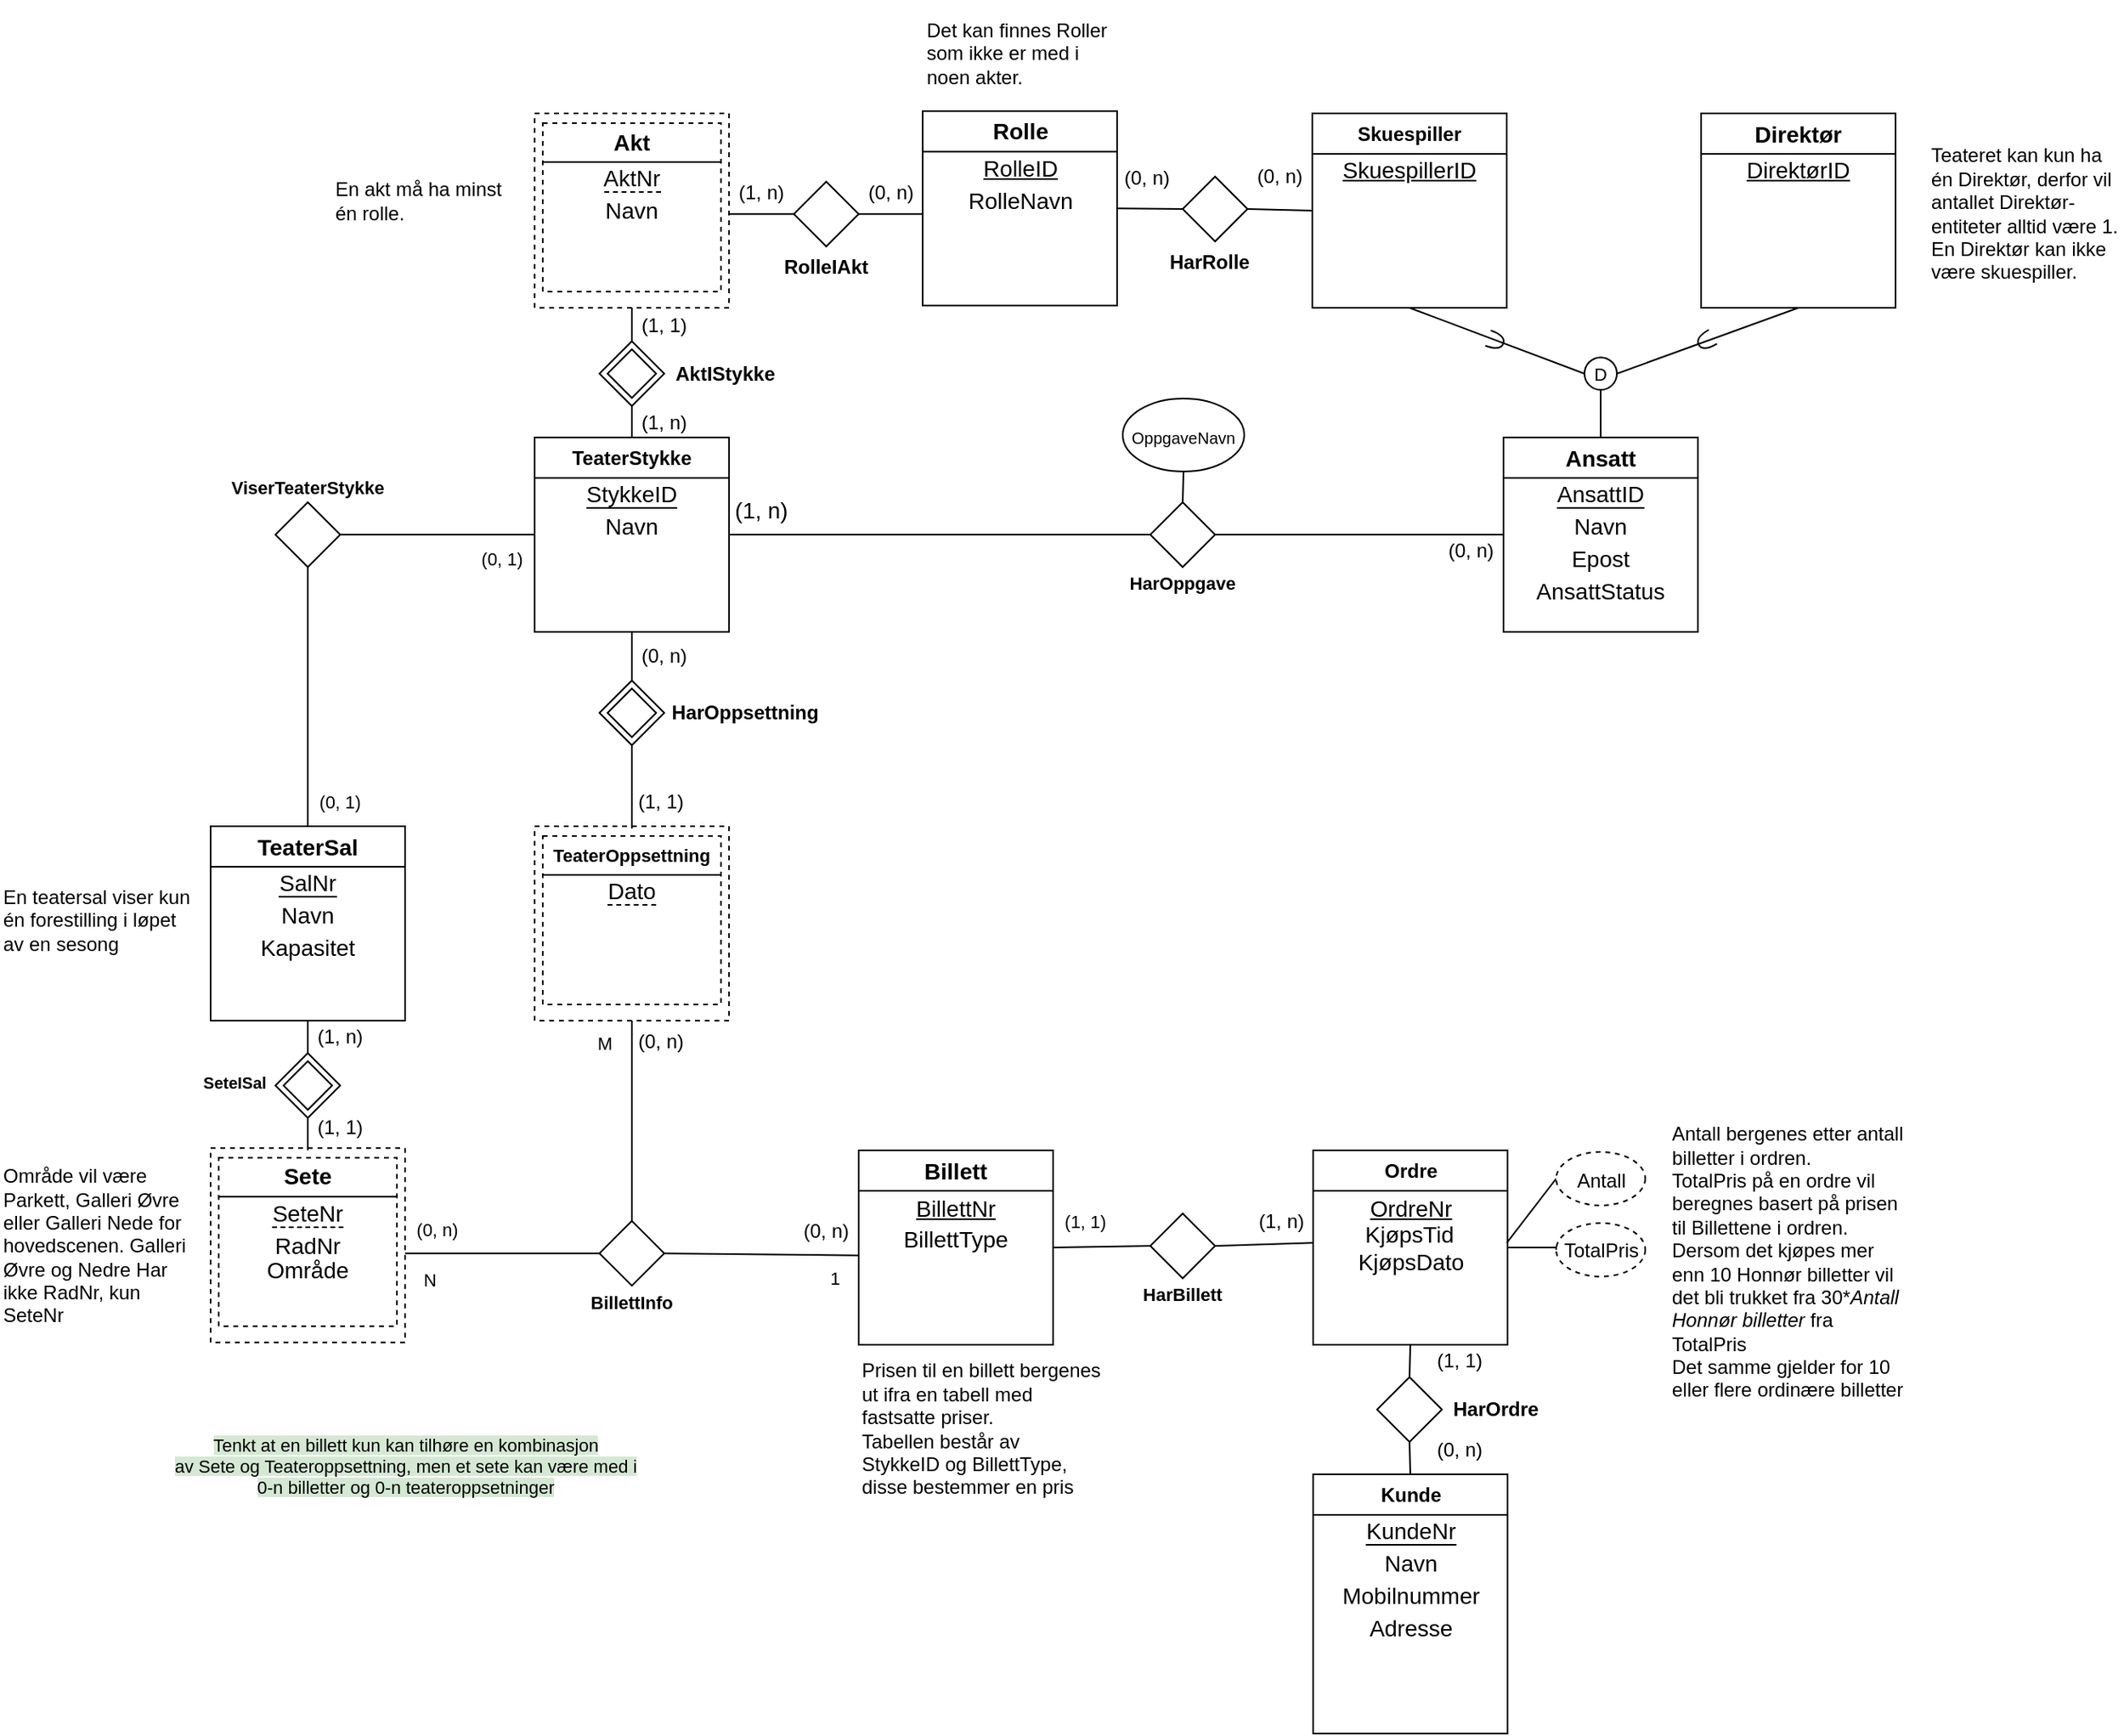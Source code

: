 <mxfile version="20.8.16" type="device"><diagram name="Page-1" id="V86Mr48ADP10sbNp-BZf"><mxGraphModel dx="855" dy="1728" grid="1" gridSize="10" guides="1" tooltips="1" connect="1" arrows="1" fold="1" page="1" pageScale="1" pageWidth="827" pageHeight="1169" math="0" shadow="0"><root><mxCell id="0"/><mxCell id="1" parent="0"/><mxCell id="g-0kv6-JJsEwYfUUyXpj-2" value="" style="rounded=0;whiteSpace=wrap;html=1;fontSize=14;strokeColor=default;strokeWidth=1;" parent="1" vertex="1"><mxGeometry x="160" y="40.0" width="120" height="120" as="geometry"/></mxCell><mxCell id="g-0kv6-JJsEwYfUUyXpj-3" value="&lt;b&gt;&lt;font style=&quot;font-size: 14px;&quot;&gt;TeaterSal&lt;/font&gt;&lt;/b&gt;" style="text;strokeColor=none;align=center;fillColor=none;html=1;verticalAlign=middle;whiteSpace=wrap;rounded=0;strokeWidth=1;" parent="1" vertex="1"><mxGeometry x="160" y="40.0" width="120" height="25" as="geometry"/></mxCell><mxCell id="g-0kv6-JJsEwYfUUyXpj-4" style="edgeStyle=none;html=1;exitX=0;exitY=0;exitDx=0;exitDy=0;entryX=1;entryY=0;entryDx=0;entryDy=0;endArrow=none;endFill=0;rounded=0;" parent="1" edge="1"><mxGeometry relative="1" as="geometry"><mxPoint x="160" y="65.0" as="sourcePoint"/><mxPoint x="280" y="65.0" as="targetPoint"/></mxGeometry></mxCell><mxCell id="g-0kv6-JJsEwYfUUyXpj-99" style="edgeStyle=segmentEdgeStyle;shape=connector;curved=0;rounded=0;orthogonalLoop=1;jettySize=auto;html=1;exitX=0.5;exitY=1;exitDx=0;exitDy=0;entryX=0.5;entryY=0;entryDx=0;entryDy=0;labelBackgroundColor=default;strokeColor=default;fontFamily=Helvetica;fontSize=10;fontColor=default;endArrow=none;endFill=0;startSize=8;endSize=8;elbow=vertical;" parent="1" source="g-0kv6-JJsEwYfUUyXpj-2" target="g-0kv6-JJsEwYfUUyXpj-88" edge="1"><mxGeometry relative="1" as="geometry"><mxPoint x="320" y="98.59" as="targetPoint"/></mxGeometry></mxCell><mxCell id="g-0kv6-JJsEwYfUUyXpj-5" value="&lt;font style=&quot;font-size: 14px;&quot;&gt;Navn&lt;/font&gt;" style="text;strokeColor=none;align=center;fillColor=none;html=1;verticalAlign=middle;whiteSpace=wrap;rounded=0;strokeWidth=1;fontStyle=0" parent="1" vertex="1"><mxGeometry x="160" y="85.0" width="120" height="20" as="geometry"/></mxCell><mxCell id="g-0kv6-JJsEwYfUUyXpj-6" value="&lt;font style=&quot;font-size: 14px;&quot;&gt;Kapasitet&lt;/font&gt;" style="text;strokeColor=none;align=center;fillColor=none;html=1;verticalAlign=middle;whiteSpace=wrap;rounded=0;strokeWidth=1;fontStyle=0" parent="1" vertex="1"><mxGeometry x="160" y="105.0" width="120" height="20" as="geometry"/></mxCell><mxCell id="g-0kv6-JJsEwYfUUyXpj-12" value="&lt;span style=&quot;border-bottom: 1px solid black&quot;&gt;&lt;font style=&quot;font-size: 14px;&quot;&gt;SalNr&lt;/font&gt;&lt;/span&gt;" style="text;strokeColor=none;align=center;fillColor=none;html=1;verticalAlign=middle;whiteSpace=wrap;rounded=0;strokeWidth=1;labelPosition=center;verticalLabelPosition=middle;" parent="1" vertex="1"><mxGeometry x="160" y="65.0" width="120" height="20" as="geometry"/></mxCell><mxCell id="g-0kv6-JJsEwYfUUyXpj-13" value="" style="rounded=0;whiteSpace=wrap;html=1;fontSize=14;strokeColor=default;strokeWidth=1;" parent="1" vertex="1"><mxGeometry x="360" y="-200" width="120" height="120" as="geometry"/></mxCell><mxCell id="g-0kv6-JJsEwYfUUyXpj-158" style="edgeStyle=segmentEdgeStyle;shape=connector;curved=0;rounded=0;orthogonalLoop=1;jettySize=auto;html=1;exitX=0.5;exitY=0;exitDx=0;exitDy=0;entryX=0.5;entryY=1;entryDx=0;entryDy=0;labelBackgroundColor=default;strokeColor=default;fontFamily=Helvetica;fontSize=12;fontColor=default;endArrow=none;endFill=0;startSize=8;endSize=8;elbow=vertical;" parent="1" source="g-0kv6-JJsEwYfUUyXpj-14" target="g-0kv6-JJsEwYfUUyXpj-155" edge="1"><mxGeometry relative="1" as="geometry"/></mxCell><mxCell id="g-0kv6-JJsEwYfUUyXpj-14" value="&lt;b style=&quot;&quot;&gt;&lt;font style=&quot;font-size: 12px;&quot;&gt;TeaterStykke&lt;/font&gt;&lt;/b&gt;" style="text;strokeColor=none;align=center;fillColor=none;html=1;verticalAlign=middle;whiteSpace=wrap;rounded=0;strokeWidth=1;" parent="1" vertex="1"><mxGeometry x="360" y="-200" width="120" height="25" as="geometry"/></mxCell><mxCell id="g-0kv6-JJsEwYfUUyXpj-15" style="edgeStyle=none;html=1;exitX=0;exitY=0;exitDx=0;exitDy=0;entryX=1;entryY=0;entryDx=0;entryDy=0;endArrow=none;endFill=0;rounded=0;" parent="1" edge="1"><mxGeometry relative="1" as="geometry"><mxPoint x="360" y="-175" as="sourcePoint"/><mxPoint x="480" y="-175" as="targetPoint"/></mxGeometry></mxCell><mxCell id="g-0kv6-JJsEwYfUUyXpj-16" value="&lt;font style=&quot;font-size: 14px;&quot;&gt;Navn&lt;/font&gt;" style="text;strokeColor=none;align=center;fillColor=none;html=1;verticalAlign=middle;whiteSpace=wrap;rounded=0;strokeWidth=1;fontStyle=0" parent="1" vertex="1"><mxGeometry x="360" y="-155" width="120" height="20" as="geometry"/></mxCell><mxCell id="g-0kv6-JJsEwYfUUyXpj-20" value="&lt;span style=&quot;border-bottom: 1px solid black&quot;&gt;&lt;font style=&quot;font-size: 14px;&quot;&gt;StykkeID&lt;/font&gt;&lt;/span&gt;" style="text;strokeColor=none;align=center;fillColor=none;html=1;verticalAlign=middle;whiteSpace=wrap;rounded=0;strokeWidth=1;labelPosition=center;verticalLabelPosition=middle;" parent="1" vertex="1"><mxGeometry x="360" y="-175" width="120" height="20" as="geometry"/></mxCell><mxCell id="g-0kv6-JJsEwYfUUyXpj-22" style="edgeStyle=orthogonalEdgeStyle;rounded=0;orthogonalLoop=1;jettySize=auto;html=1;exitX=0.5;exitY=1;exitDx=0;exitDy=0;" parent="1" edge="1"><mxGeometry relative="1" as="geometry"><mxPoint x="395" y="159.39" as="sourcePoint"/><mxPoint x="395" y="159.39" as="targetPoint"/></mxGeometry></mxCell><mxCell id="g-0kv6-JJsEwYfUUyXpj-28" style="edgeStyle=orthogonalEdgeStyle;rounded=0;orthogonalLoop=1;jettySize=auto;html=1;exitX=0.5;exitY=1;exitDx=0;exitDy=0;" parent="1" edge="1"><mxGeometry relative="1" as="geometry"><mxPoint x="420" y="159.98" as="sourcePoint"/><mxPoint x="420" y="159.98" as="targetPoint"/></mxGeometry></mxCell><mxCell id="g-0kv6-JJsEwYfUUyXpj-29" value="" style="rounded=0;whiteSpace=wrap;html=1;fontSize=14;strokeColor=default;strokeWidth=1;dashed=1;" parent="1" vertex="1"><mxGeometry x="160" y="238.59" width="120" height="120" as="geometry"/></mxCell><mxCell id="g-0kv6-JJsEwYfUUyXpj-30" value="" style="rounded=0;whiteSpace=wrap;html=1;fontSize=14;strokeColor=default;strokeWidth=1;dashed=1;" parent="1" vertex="1"><mxGeometry x="165" y="244.59" width="110" height="104" as="geometry"/></mxCell><mxCell id="g-0kv6-JJsEwYfUUyXpj-31" value="&lt;span style=&quot;font-size: 14px;&quot;&gt;&lt;b&gt;Sete&lt;/b&gt;&lt;/span&gt;" style="text;strokeColor=none;align=center;fillColor=none;html=1;verticalAlign=middle;whiteSpace=wrap;rounded=0;strokeWidth=1;" parent="1" vertex="1"><mxGeometry x="165" y="243.59" width="110" height="25" as="geometry"/></mxCell><mxCell id="g-0kv6-JJsEwYfUUyXpj-32" value="&lt;span style=&quot;font-size: 14px;&quot;&gt;RadNr&lt;/span&gt;" style="text;strokeColor=none;align=center;fillColor=none;html=1;verticalAlign=middle;whiteSpace=wrap;rounded=0;strokeWidth=1;" parent="1" vertex="1"><mxGeometry x="165" y="288.59" width="110" height="20" as="geometry"/></mxCell><mxCell id="g-0kv6-JJsEwYfUUyXpj-33" value="&lt;span style=&quot;border-color: var(--border-color); font-size: 14px;&quot;&gt;Område&lt;/span&gt;" style="text;strokeColor=none;align=center;fillColor=none;html=1;verticalAlign=middle;whiteSpace=wrap;rounded=0;strokeWidth=1;" parent="1" vertex="1"><mxGeometry x="165" y="308.59" width="110" height="10" as="geometry"/></mxCell><mxCell id="g-0kv6-JJsEwYfUUyXpj-34" style="edgeStyle=none;html=1;exitX=0;exitY=0;exitDx=0;exitDy=0;entryX=1;entryY=0;entryDx=0;entryDy=0;endArrow=none;endFill=0;rounded=0;" parent="1" edge="1"><mxGeometry relative="1" as="geometry"><mxPoint x="165" y="268.59" as="sourcePoint"/><mxPoint x="275" y="268.59" as="targetPoint"/></mxGeometry></mxCell><mxCell id="g-0kv6-JJsEwYfUUyXpj-44" value="&lt;span style=&quot;border-bottom: 1px dashed black&quot;&gt;&lt;font style=&quot;font-size: 14px;&quot;&gt;SeteNr&lt;/font&gt;&lt;/span&gt;" style="text;strokeColor=none;align=center;fillColor=none;html=1;verticalAlign=middle;whiteSpace=wrap;rounded=0;strokeWidth=1;" parent="1" vertex="1"><mxGeometry x="165" y="268.59" width="110" height="20" as="geometry"/></mxCell><mxCell id="g-0kv6-JJsEwYfUUyXpj-67" value="" style="rounded=0;whiteSpace=wrap;html=1;fontSize=14;strokeColor=default;strokeWidth=1;" parent="1" vertex="1"><mxGeometry x="840.5" y="440" width="120" height="160" as="geometry"/></mxCell><mxCell id="g-0kv6-JJsEwYfUUyXpj-68" value="&lt;b style=&quot;&quot;&gt;&lt;font style=&quot;font-size: 12px;&quot;&gt;Kunde&lt;/font&gt;&lt;/b&gt;" style="text;strokeColor=none;align=center;fillColor=none;html=1;verticalAlign=middle;whiteSpace=wrap;rounded=0;strokeWidth=1;fontSize=12;" parent="1" vertex="1"><mxGeometry x="840.5" y="440" width="120" height="25" as="geometry"/></mxCell><mxCell id="g-0kv6-JJsEwYfUUyXpj-69" style="edgeStyle=none;html=1;exitX=0;exitY=0;exitDx=0;exitDy=0;entryX=1;entryY=0;entryDx=0;entryDy=0;endArrow=none;endFill=0;rounded=0;fontSize=12;" parent="1" edge="1"><mxGeometry relative="1" as="geometry"><mxPoint x="840.5" y="465" as="sourcePoint"/><mxPoint x="960.5" y="465" as="targetPoint"/></mxGeometry></mxCell><mxCell id="g-0kv6-JJsEwYfUUyXpj-70" value="&lt;font style=&quot;font-size: 14px;&quot;&gt;Navn&lt;/font&gt;" style="text;strokeColor=none;align=center;fillColor=none;html=1;verticalAlign=middle;whiteSpace=wrap;rounded=0;strokeWidth=1;fontStyle=0;fontSize=12;" parent="1" vertex="1"><mxGeometry x="840.5" y="485" width="120" height="20" as="geometry"/></mxCell><mxCell id="g-0kv6-JJsEwYfUUyXpj-73" value="&lt;span style=&quot;border-bottom: 1px solid black&quot;&gt;&lt;font style=&quot;font-size: 14px;&quot;&gt;KundeNr&lt;/font&gt;&lt;/span&gt;" style="text;strokeColor=none;align=center;fillColor=none;html=1;verticalAlign=middle;whiteSpace=wrap;rounded=0;strokeWidth=1;labelPosition=center;verticalLabelPosition=middle;fontSize=12;" parent="1" vertex="1"><mxGeometry x="840.5" y="465" width="120" height="20" as="geometry"/></mxCell><mxCell id="g-0kv6-JJsEwYfUUyXpj-85" value="" style="edgeStyle=segmentEdgeStyle;endArrow=none;html=1;curved=0;rounded=0;endSize=8;startSize=8;endFill=0;fontSize=6;exitX=0.5;exitY=1;exitDx=0;exitDy=0;entryX=0.5;entryY=0;entryDx=0;entryDy=0;" parent="1" target="teUamB5O_WIhJhMxRTp9-140" edge="1"><mxGeometry width="50" height="50" relative="1" as="geometry"><mxPoint x="420.0" y="159.39" as="sourcePoint"/><mxPoint x="420.0" y="241.41" as="targetPoint"/><Array as="points"/></mxGeometry></mxCell><mxCell id="g-0kv6-JJsEwYfUUyXpj-86" value="&lt;font style=&quot;font-size: 12px;&quot;&gt;TotalPris&lt;/font&gt;" style="ellipse;whiteSpace=wrap;html=1;fontSize=14;fontColor=#000000;aspect=fixed;dashed=1;" parent="1" vertex="1"><mxGeometry x="990.5" y="284.91" width="55" height="33" as="geometry"/></mxCell><mxCell id="g-0kv6-JJsEwYfUUyXpj-98" style="edgeStyle=segmentEdgeStyle;shape=connector;curved=0;rounded=0;orthogonalLoop=1;jettySize=auto;html=1;entryX=0.5;entryY=0;entryDx=0;entryDy=0;labelBackgroundColor=default;strokeColor=default;fontFamily=Helvetica;fontSize=10;fontColor=default;endArrow=none;endFill=0;startSize=8;endSize=8;elbow=vertical;" parent="1" target="g-0kv6-JJsEwYfUUyXpj-29" edge="1"><mxGeometry relative="1" as="geometry"><mxPoint x="220" y="240" as="sourcePoint"/></mxGeometry></mxCell><mxCell id="g-0kv6-JJsEwYfUUyXpj-88" value="" style="rhombus;whiteSpace=wrap;html=1;fontSize=14;strokeColor=default;" parent="1" vertex="1"><mxGeometry x="200.0" y="180.0" width="40" height="40" as="geometry"/></mxCell><mxCell id="g-0kv6-JJsEwYfUUyXpj-89" value="&lt;b&gt;SeteISal&lt;/b&gt;" style="text;strokeColor=none;align=center;fillColor=none;html=1;verticalAlign=middle;whiteSpace=wrap;rounded=0;fontSize=10;" parent="1" vertex="1"><mxGeometry x="145" y="188.0" width="60" height="20" as="geometry"/></mxCell><mxCell id="teUamB5O_WIhJhMxRTp9-160" value="" style="edgeStyle=none;shape=connector;rounded=0;orthogonalLoop=1;jettySize=auto;html=1;labelBackgroundColor=default;strokeColor=#000000;fontFamily=Helvetica;fontSize=11;fontColor=#000000;endArrow=none;endFill=0;" edge="1" parent="1" target="g-0kv6-JJsEwYfUUyXpj-29"><mxGeometry relative="1" as="geometry"><mxPoint x="220" y="220" as="sourcePoint"/></mxGeometry></mxCell><mxCell id="g-0kv6-JJsEwYfUUyXpj-90" value="" style="rhombus;whiteSpace=wrap;html=1;fontSize=14;strokeColor=default;" parent="1" vertex="1"><mxGeometry x="205" y="185.0" width="30" height="30" as="geometry"/></mxCell><mxCell id="g-0kv6-JJsEwYfUUyXpj-102" value="&lt;span style=&quot;font-size: 14px;&quot;&gt;Mobilnummer&lt;/span&gt;" style="text;strokeColor=none;align=center;fillColor=none;html=1;verticalAlign=middle;whiteSpace=wrap;rounded=0;strokeWidth=1;fontStyle=0;fontSize=12;" parent="1" vertex="1"><mxGeometry x="840.5" y="505" width="120" height="20" as="geometry"/></mxCell><mxCell id="g-0kv6-JJsEwYfUUyXpj-103" value="&lt;span style=&quot;font-size: 14px;&quot;&gt;Adresse&lt;/span&gt;" style="text;strokeColor=none;align=center;fillColor=none;html=1;verticalAlign=middle;whiteSpace=wrap;rounded=0;strokeWidth=1;fontStyle=0;fontSize=12;" parent="1" vertex="1"><mxGeometry x="840.5" y="525" width="120" height="20" as="geometry"/></mxCell><mxCell id="g-0kv6-JJsEwYfUUyXpj-118" style="edgeStyle=segmentEdgeStyle;shape=connector;curved=0;rounded=0;orthogonalLoop=1;jettySize=auto;html=1;exitX=1;exitY=0.5;exitDx=0;exitDy=0;entryX=0;entryY=0.5;entryDx=0;entryDy=0;labelBackgroundColor=default;strokeColor=default;fontFamily=Helvetica;fontSize=12;fontColor=default;endArrow=none;endFill=0;startSize=8;endSize=8;elbow=vertical;" parent="1" source="g-0kv6-JJsEwYfUUyXpj-110" target="g-0kv6-JJsEwYfUUyXpj-86" edge="1"><mxGeometry relative="1" as="geometry"/></mxCell><mxCell id="g-0kv6-JJsEwYfUUyXpj-110" value="" style="rounded=0;whiteSpace=wrap;html=1;fontSize=14;strokeColor=default;strokeWidth=1;" parent="1" vertex="1"><mxGeometry x="840.5" y="240" width="120" height="120" as="geometry"/></mxCell><mxCell id="g-0kv6-JJsEwYfUUyXpj-111" value="&lt;b&gt;Ordre&lt;/b&gt;" style="text;strokeColor=none;align=center;fillColor=none;html=1;verticalAlign=middle;whiteSpace=wrap;rounded=0;strokeWidth=1;fontSize=12;" parent="1" vertex="1"><mxGeometry x="840.5" y="240" width="120" height="25" as="geometry"/></mxCell><mxCell id="g-0kv6-JJsEwYfUUyXpj-112" style="edgeStyle=none;html=1;exitX=0;exitY=0;exitDx=0;exitDy=0;entryX=1;entryY=0;entryDx=0;entryDy=0;endArrow=none;endFill=0;rounded=0;fontSize=12;" parent="1" edge="1"><mxGeometry relative="1" as="geometry"><mxPoint x="840.5" y="265" as="sourcePoint"/><mxPoint x="960.5" y="265" as="targetPoint"/></mxGeometry></mxCell><mxCell id="g-0kv6-JJsEwYfUUyXpj-119" value="&lt;span style=&quot;font-size: 14px;&quot;&gt;&lt;u&gt;OrdreNr&lt;/u&gt;&lt;/span&gt;" style="text;strokeColor=none;align=center;fillColor=none;html=1;verticalAlign=middle;whiteSpace=wrap;rounded=0;strokeWidth=1;fontStyle=0;fontSize=12;" parent="1" vertex="1"><mxGeometry x="840.5" y="266.41" width="120" height="20" as="geometry"/></mxCell><mxCell id="g-0kv6-JJsEwYfUUyXpj-205" style="shape=connector;rounded=0;orthogonalLoop=1;jettySize=auto;html=1;exitX=1;exitY=0.75;exitDx=0;exitDy=0;entryX=0;entryY=0.5;entryDx=0;entryDy=0;labelBackgroundColor=default;strokeColor=default;fontFamily=Helvetica;fontSize=12;fontColor=default;endArrow=none;endFill=0;startSize=8;endSize=8;elbow=vertical;" parent="1" source="g-0kv6-JJsEwYfUUyXpj-120" target="g-0kv6-JJsEwYfUUyXpj-204" edge="1"><mxGeometry relative="1" as="geometry"/></mxCell><mxCell id="g-0kv6-JJsEwYfUUyXpj-120" value="&lt;span style=&quot;font-size: 14px;&quot;&gt;KjøpsTid&lt;/span&gt;" style="text;strokeColor=none;align=center;fillColor=none;html=1;verticalAlign=middle;whiteSpace=wrap;rounded=0;strokeWidth=1;fontStyle=0;fontSize=12;" parent="1" vertex="1"><mxGeometry x="840" y="282.18" width="120" height="20" as="geometry"/></mxCell><mxCell id="g-0kv6-JJsEwYfUUyXpj-121" style="edgeStyle=segmentEdgeStyle;shape=connector;curved=0;rounded=0;orthogonalLoop=1;jettySize=auto;html=1;exitX=0.5;exitY=1;exitDx=0;exitDy=0;labelBackgroundColor=default;strokeColor=default;fontFamily=Helvetica;fontSize=12;fontColor=default;endArrow=none;endFill=0;startSize=8;endSize=8;elbow=vertical;" parent="1" source="g-0kv6-JJsEwYfUUyXpj-110" target="g-0kv6-JJsEwYfUUyXpj-110" edge="1"><mxGeometry relative="1" as="geometry"/></mxCell><mxCell id="g-0kv6-JJsEwYfUUyXpj-123" style="edgeStyle=segmentEdgeStyle;shape=connector;curved=0;rounded=0;orthogonalLoop=1;jettySize=auto;html=1;exitX=0.5;exitY=1;exitDx=0;exitDy=0;labelBackgroundColor=default;strokeColor=default;fontFamily=Helvetica;fontSize=12;fontColor=default;endArrow=none;endFill=0;startSize=8;endSize=8;elbow=vertical;" parent="1" source="g-0kv6-JJsEwYfUUyXpj-110" target="g-0kv6-JJsEwYfUUyXpj-110" edge="1"><mxGeometry relative="1" as="geometry"/></mxCell><mxCell id="g-0kv6-JJsEwYfUUyXpj-124" value="" style="rounded=0;whiteSpace=wrap;html=1;fontSize=14;strokeColor=default;strokeWidth=1;" parent="1" vertex="1"><mxGeometry x="840" y="-400" width="120" height="120" as="geometry"/></mxCell><mxCell id="g-0kv6-JJsEwYfUUyXpj-125" value="&lt;b&gt;Skuespiller&lt;/b&gt;" style="text;strokeColor=none;align=center;fillColor=none;html=1;verticalAlign=middle;whiteSpace=wrap;rounded=0;strokeWidth=1;" parent="1" vertex="1"><mxGeometry x="840" y="-400" width="120" height="25" as="geometry"/></mxCell><mxCell id="g-0kv6-JJsEwYfUUyXpj-126" style="edgeStyle=none;html=1;exitX=0;exitY=0;exitDx=0;exitDy=0;entryX=1;entryY=0;entryDx=0;entryDy=0;endArrow=none;endFill=0;rounded=0;" parent="1" edge="1"><mxGeometry relative="1" as="geometry"><mxPoint x="840.0" y="-375" as="sourcePoint"/><mxPoint x="960" y="-375" as="targetPoint"/></mxGeometry></mxCell><mxCell id="g-0kv6-JJsEwYfUUyXpj-129" value="" style="rounded=0;whiteSpace=wrap;html=1;fontSize=14;strokeColor=default;strokeWidth=1;fontFamily=Helvetica;fontColor=default;" parent="1" vertex="1"><mxGeometry x="599.5" y="-401.39" width="120" height="120" as="geometry"/></mxCell><mxCell id="g-0kv6-JJsEwYfUUyXpj-130" value="&lt;b&gt;&lt;font style=&quot;font-size: 14px;&quot;&gt;Rolle&lt;/font&gt;&lt;/b&gt;" style="text;strokeColor=none;align=center;fillColor=none;html=1;verticalAlign=middle;whiteSpace=wrap;rounded=0;strokeWidth=1;fontSize=12;fontFamily=Helvetica;fontColor=default;" parent="1" vertex="1"><mxGeometry x="599.5" y="-401.39" width="120" height="25" as="geometry"/></mxCell><mxCell id="g-0kv6-JJsEwYfUUyXpj-131" style="edgeStyle=none;html=1;exitX=0;exitY=0;exitDx=0;exitDy=0;entryX=1;entryY=0;entryDx=0;entryDy=0;endArrow=none;endFill=0;rounded=0;labelBackgroundColor=default;strokeColor=default;fontFamily=Helvetica;fontSize=12;fontColor=default;startSize=8;endSize=8;shape=connector;curved=0;elbow=vertical;" parent="1" edge="1"><mxGeometry relative="1" as="geometry"><mxPoint x="599.5" y="-376.39" as="sourcePoint"/><mxPoint x="719.5" y="-376.39" as="targetPoint"/></mxGeometry></mxCell><mxCell id="g-0kv6-JJsEwYfUUyXpj-132" value="&lt;span style=&quot;font-size: 14px;&quot;&gt;RolleNavn&lt;/span&gt;" style="text;strokeColor=none;align=center;fillColor=none;html=1;verticalAlign=middle;whiteSpace=wrap;rounded=0;strokeWidth=1;fontStyle=0;fontSize=12;fontFamily=Helvetica;fontColor=default;" parent="1" vertex="1"><mxGeometry x="599.5" y="-356.39" width="120" height="20" as="geometry"/></mxCell><mxCell id="g-0kv6-JJsEwYfUUyXpj-135" value="&lt;span style=&quot;font-size: 14px;&quot;&gt;&lt;u&gt;RolleID&lt;/u&gt;&lt;/span&gt;" style="text;strokeColor=none;align=center;fillColor=none;html=1;verticalAlign=middle;whiteSpace=wrap;rounded=0;strokeWidth=1;labelPosition=center;verticalLabelPosition=middle;fontSize=12;fontFamily=Helvetica;fontColor=default;" parent="1" vertex="1"><mxGeometry x="599.5" y="-376.39" width="120" height="20" as="geometry"/></mxCell><mxCell id="g-0kv6-JJsEwYfUUyXpj-162" style="edgeStyle=segmentEdgeStyle;shape=connector;curved=0;rounded=0;orthogonalLoop=1;jettySize=auto;html=1;exitX=0.5;exitY=1;exitDx=0;exitDy=0;entryX=0.5;entryY=0;entryDx=0;entryDy=0;labelBackgroundColor=default;strokeColor=default;fontFamily=Helvetica;fontSize=12;fontColor=default;endArrow=none;endFill=0;startSize=8;endSize=8;elbow=vertical;" parent="1" source="g-0kv6-JJsEwYfUUyXpj-147" target="g-0kv6-JJsEwYfUUyXpj-155" edge="1"><mxGeometry relative="1" as="geometry"/></mxCell><mxCell id="g-0kv6-JJsEwYfUUyXpj-147" value="" style="rounded=0;whiteSpace=wrap;html=1;fontSize=14;strokeColor=default;strokeWidth=1;dashed=1;" parent="1" vertex="1"><mxGeometry x="360" y="-400" width="120" height="120" as="geometry"/></mxCell><mxCell id="g-0kv6-JJsEwYfUUyXpj-148" value="" style="rounded=0;whiteSpace=wrap;html=1;fontSize=14;strokeColor=default;strokeWidth=1;dashed=1;" parent="1" vertex="1"><mxGeometry x="365" y="-394" width="110" height="104" as="geometry"/></mxCell><mxCell id="g-0kv6-JJsEwYfUUyXpj-149" value="&lt;span style=&quot;font-size: 14px;&quot;&gt;&lt;b&gt;Akt&lt;/b&gt;&lt;/span&gt;" style="text;strokeColor=none;align=center;fillColor=none;html=1;verticalAlign=middle;whiteSpace=wrap;rounded=0;strokeWidth=1;" parent="1" vertex="1"><mxGeometry x="365" y="-395" width="110" height="25" as="geometry"/></mxCell><mxCell id="g-0kv6-JJsEwYfUUyXpj-151" value="&lt;span style=&quot;font-size: 14px;&quot;&gt;Navn&lt;/span&gt;" style="text;strokeColor=none;align=center;fillColor=none;html=1;verticalAlign=middle;whiteSpace=wrap;rounded=0;strokeWidth=1;" parent="1" vertex="1"><mxGeometry x="365" y="-350" width="110" height="20" as="geometry"/></mxCell><mxCell id="g-0kv6-JJsEwYfUUyXpj-152" style="edgeStyle=none;html=1;exitX=0;exitY=0;exitDx=0;exitDy=0;entryX=1;entryY=0;entryDx=0;entryDy=0;endArrow=none;endFill=0;rounded=0;" parent="1" edge="1"><mxGeometry relative="1" as="geometry"><mxPoint x="365.0" y="-370" as="sourcePoint"/><mxPoint x="475" y="-370" as="targetPoint"/></mxGeometry></mxCell><mxCell id="g-0kv6-JJsEwYfUUyXpj-153" value="&lt;span style=&quot;border-bottom: 1px dashed black&quot;&gt;&lt;font style=&quot;font-size: 14px;&quot;&gt;AktNr&lt;/font&gt;&lt;/span&gt;" style="text;strokeColor=none;align=center;fillColor=none;html=1;verticalAlign=middle;whiteSpace=wrap;rounded=0;strokeWidth=1;" parent="1" vertex="1"><mxGeometry x="365" y="-370" width="110" height="20" as="geometry"/></mxCell><mxCell id="g-0kv6-JJsEwYfUUyXpj-155" value="" style="rhombus;whiteSpace=wrap;html=1;fontSize=14;strokeColor=default;fontFamily=Helvetica;fontColor=default;" parent="1" vertex="1"><mxGeometry x="400.0" y="-259.39" width="40" height="40" as="geometry"/></mxCell><mxCell id="g-0kv6-JJsEwYfUUyXpj-156" value="&lt;div style=&quot;text-align: center;&quot;&gt;&lt;span style=&quot;background-color: initial;&quot;&gt;&lt;b&gt;AktIStykke&lt;/b&gt;&lt;/span&gt;&lt;/div&gt;" style="text;strokeColor=none;align=left;fillColor=none;html=1;verticalAlign=middle;whiteSpace=wrap;rounded=0;fontSize=12;fontFamily=Helvetica;fontColor=default;" parent="1" vertex="1"><mxGeometry x="445" y="-249.39" width="60" height="20" as="geometry"/></mxCell><mxCell id="g-0kv6-JJsEwYfUUyXpj-157" value="" style="rhombus;whiteSpace=wrap;html=1;fontSize=14;strokeColor=default;fontFamily=Helvetica;fontColor=default;" parent="1" vertex="1"><mxGeometry x="405" y="-254.39" width="30" height="30" as="geometry"/></mxCell><mxCell id="g-0kv6-JJsEwYfUUyXpj-173" style="edgeStyle=segmentEdgeStyle;shape=connector;curved=0;rounded=0;orthogonalLoop=1;jettySize=auto;html=1;exitX=1;exitY=0.5;exitDx=0;exitDy=0;labelBackgroundColor=default;strokeColor=default;fontFamily=Helvetica;fontSize=12;fontColor=default;endArrow=none;endFill=0;startSize=8;endSize=8;elbow=vertical;" parent="1" source="g-0kv6-JJsEwYfUUyXpj-170" edge="1"><mxGeometry relative="1" as="geometry"><mxPoint x="600" y="-338" as="targetPoint"/></mxGeometry></mxCell><mxCell id="g-0kv6-JJsEwYfUUyXpj-188" style="edgeStyle=segmentEdgeStyle;shape=connector;curved=0;rounded=0;orthogonalLoop=1;jettySize=auto;html=1;exitX=1;exitY=0.5;exitDx=0;exitDy=0;entryX=1;entryY=0.5;entryDx=0;entryDy=0;labelBackgroundColor=default;strokeColor=default;fontFamily=Helvetica;fontSize=12;fontColor=default;endArrow=none;endFill=0;startSize=8;endSize=8;elbow=vertical;" parent="1" source="g-0kv6-JJsEwYfUUyXpj-170" target="g-0kv6-JJsEwYfUUyXpj-147" edge="1"><mxGeometry relative="1" as="geometry"/></mxCell><mxCell id="g-0kv6-JJsEwYfUUyXpj-170" value="" style="rhombus;whiteSpace=wrap;html=1;fontSize=14;strokeColor=default;fontFamily=Helvetica;fontColor=default;" parent="1" vertex="1"><mxGeometry x="520.0" y="-357.89" width="40" height="40" as="geometry"/></mxCell><mxCell id="g-0kv6-JJsEwYfUUyXpj-171" value="&lt;b&gt;RolleIAkt&lt;/b&gt;" style="text;strokeColor=none;align=center;fillColor=none;html=1;verticalAlign=middle;whiteSpace=wrap;rounded=0;fontSize=12;fontFamily=Helvetica;fontColor=default;" parent="1" vertex="1"><mxGeometry x="510" y="-314.89" width="60" height="20" as="geometry"/></mxCell><mxCell id="teUamB5O_WIhJhMxRTp9-4" style="edgeStyle=none;shape=connector;rounded=0;orthogonalLoop=1;jettySize=auto;html=1;exitX=0.5;exitY=1;exitDx=0;exitDy=0;entryX=0.5;entryY=0;entryDx=0;entryDy=0;labelBackgroundColor=default;strokeColor=#000000;fontFamily=Helvetica;fontSize=14;fontColor=#000000;endArrow=none;endFill=0;" edge="1" parent="1" source="g-0kv6-JJsEwYfUUyXpj-178" target="teUamB5O_WIhJhMxRTp9-171"><mxGeometry relative="1" as="geometry"><mxPoint x="440.0" y="39.39" as="targetPoint"/></mxGeometry></mxCell><mxCell id="g-0kv6-JJsEwYfUUyXpj-178" value="" style="rhombus;whiteSpace=wrap;html=1;fontSize=14;strokeColor=default;fontFamily=Helvetica;fontColor=default;" parent="1" vertex="1"><mxGeometry x="400.0" y="-50.0" width="40" height="40" as="geometry"/></mxCell><mxCell id="g-0kv6-JJsEwYfUUyXpj-179" value="&lt;b&gt;HarOppsettning&lt;/b&gt;" style="text;strokeColor=none;align=center;fillColor=none;html=1;verticalAlign=middle;whiteSpace=wrap;rounded=0;fontSize=12;fontFamily=Helvetica;fontColor=default;" parent="1" vertex="1"><mxGeometry x="460" y="-40.0" width="60" height="20" as="geometry"/></mxCell><mxCell id="teUamB5O_WIhJhMxRTp9-50" style="edgeStyle=none;shape=connector;rounded=0;orthogonalLoop=1;jettySize=auto;html=1;exitX=0;exitY=0.5;exitDx=0;exitDy=0;entryX=1;entryY=0.5;entryDx=0;entryDy=0;labelBackgroundColor=default;strokeColor=#000000;fontFamily=Helvetica;fontSize=14;fontColor=#000000;endArrow=none;endFill=0;" edge="1" parent="1" source="g-0kv6-JJsEwYfUUyXpj-182" target="g-0kv6-JJsEwYfUUyXpj-129"><mxGeometry relative="1" as="geometry"/></mxCell><mxCell id="teUamB5O_WIhJhMxRTp9-51" style="edgeStyle=none;shape=connector;rounded=0;orthogonalLoop=1;jettySize=auto;html=1;exitX=1;exitY=0.5;exitDx=0;exitDy=0;entryX=0;entryY=0.75;entryDx=0;entryDy=0;labelBackgroundColor=default;strokeColor=#000000;fontFamily=Helvetica;fontSize=14;fontColor=#000000;endArrow=none;endFill=0;" edge="1" parent="1" source="g-0kv6-JJsEwYfUUyXpj-182"><mxGeometry relative="1" as="geometry"><mxPoint x="840" y="-340" as="targetPoint"/></mxGeometry></mxCell><mxCell id="g-0kv6-JJsEwYfUUyXpj-182" value="" style="rhombus;whiteSpace=wrap;html=1;fontSize=14;strokeColor=default;fontFamily=Helvetica;fontColor=default;" parent="1" vertex="1"><mxGeometry x="760.0" y="-361" width="40" height="40" as="geometry"/></mxCell><mxCell id="g-0kv6-JJsEwYfUUyXpj-183" value="&lt;div style=&quot;text-align: center;&quot;&gt;&lt;b&gt;HarRolle&lt;/b&gt;&lt;/div&gt;" style="text;strokeColor=none;align=left;fillColor=none;html=1;verticalAlign=middle;whiteSpace=wrap;rounded=0;fontSize=12;fontFamily=Helvetica;fontColor=default;" parent="1" vertex="1"><mxGeometry x="750" y="-317.89" width="60" height="20" as="geometry"/></mxCell><mxCell id="g-0kv6-JJsEwYfUUyXpj-190" value="(0, n)" style="text;strokeColor=none;align=center;fillColor=none;html=1;verticalAlign=middle;whiteSpace=wrap;rounded=0;fontSize=12;fontFamily=Helvetica;fontColor=default;" parent="1" vertex="1"><mxGeometry x="800" y="-376.39" width="40" height="30" as="geometry"/></mxCell><mxCell id="g-0kv6-JJsEwYfUUyXpj-191" value="(0, n)" style="text;strokeColor=none;align=center;fillColor=none;html=1;verticalAlign=middle;whiteSpace=wrap;rounded=0;fontSize=12;fontFamily=Helvetica;fontColor=default;" parent="1" vertex="1"><mxGeometry x="717.5" y="-375" width="40" height="30" as="geometry"/></mxCell><mxCell id="g-0kv6-JJsEwYfUUyXpj-192" value="(0, n)" style="text;strokeColor=none;align=center;fillColor=none;html=1;verticalAlign=middle;whiteSpace=wrap;rounded=0;fontSize=12;fontFamily=Helvetica;fontColor=default;" parent="1" vertex="1"><mxGeometry x="560" y="-366.39" width="40" height="30" as="geometry"/></mxCell><mxCell id="g-0kv6-JJsEwYfUUyXpj-193" value="(1, n)" style="text;strokeColor=none;align=center;fillColor=none;html=1;verticalAlign=middle;whiteSpace=wrap;rounded=0;fontSize=12;fontFamily=Helvetica;fontColor=default;" parent="1" vertex="1"><mxGeometry x="480" y="-366.39" width="40" height="30" as="geometry"/></mxCell><mxCell id="g-0kv6-JJsEwYfUUyXpj-194" value="(1, n)" style="text;strokeColor=none;align=center;fillColor=none;html=1;verticalAlign=middle;whiteSpace=wrap;rounded=0;fontSize=12;fontFamily=Helvetica;fontColor=default;" parent="1" vertex="1"><mxGeometry x="420" y="-224.39" width="40" height="30" as="geometry"/></mxCell><mxCell id="g-0kv6-JJsEwYfUUyXpj-195" value="(1, 1)" style="text;strokeColor=none;align=center;fillColor=none;html=1;verticalAlign=middle;whiteSpace=wrap;rounded=0;fontSize=12;fontFamily=Helvetica;fontColor=default;" parent="1" vertex="1"><mxGeometry x="420" y="-284" width="40" height="30" as="geometry"/></mxCell><mxCell id="g-0kv6-JJsEwYfUUyXpj-196" value="(0, n)" style="text;strokeColor=none;align=center;fillColor=none;html=1;verticalAlign=middle;whiteSpace=wrap;rounded=0;fontSize=12;fontFamily=Helvetica;fontColor=default;" parent="1" vertex="1"><mxGeometry x="420" y="-80" width="40" height="30" as="geometry"/></mxCell><mxCell id="g-0kv6-JJsEwYfUUyXpj-197" value="(1, 1)" style="text;strokeColor=none;align=center;fillColor=none;html=1;verticalAlign=middle;whiteSpace=wrap;rounded=0;fontSize=12;fontFamily=Helvetica;fontColor=default;" parent="1" vertex="1"><mxGeometry x="418" y="10" width="40" height="30" as="geometry"/></mxCell><mxCell id="g-0kv6-JJsEwYfUUyXpj-198" value="(1, 1)" style="text;strokeColor=none;align=center;fillColor=none;html=1;verticalAlign=middle;whiteSpace=wrap;rounded=0;fontSize=12;fontFamily=Helvetica;fontColor=default;" parent="1" vertex="1"><mxGeometry x="220" y="211" width="40" height="30" as="geometry"/></mxCell><mxCell id="g-0kv6-JJsEwYfUUyXpj-199" value="(1, n)" style="text;strokeColor=none;align=center;fillColor=none;html=1;verticalAlign=middle;whiteSpace=wrap;rounded=0;fontSize=12;fontFamily=Helvetica;fontColor=default;" parent="1" vertex="1"><mxGeometry x="220" y="155" width="40" height="30" as="geometry"/></mxCell><mxCell id="teUamB5O_WIhJhMxRTp9-129" style="edgeStyle=none;shape=connector;rounded=0;orthogonalLoop=1;jettySize=auto;html=1;exitX=0;exitY=1;exitDx=0;exitDy=0;labelBackgroundColor=default;strokeColor=#000000;fontFamily=Helvetica;fontSize=10;fontColor=#000000;endArrow=none;endFill=0;entryX=0;entryY=0.5;entryDx=0;entryDy=0;" edge="1" parent="1" source="g-0kv6-JJsEwYfUUyXpj-200" target="teUamB5O_WIhJhMxRTp9-140"><mxGeometry relative="1" as="geometry"><mxPoint x="270" y="303" as="targetPoint"/></mxGeometry></mxCell><mxCell id="g-0kv6-JJsEwYfUUyXpj-200" value="&lt;font style=&quot;font-size: 11px;&quot;&gt;(0, n)&lt;/font&gt;" style="text;strokeColor=none;align=center;fillColor=none;html=1;verticalAlign=middle;whiteSpace=wrap;rounded=0;fontSize=12;fontFamily=Helvetica;fontColor=default;" parent="1" vertex="1"><mxGeometry x="280" y="273.59" width="40" height="30" as="geometry"/></mxCell><mxCell id="g-0kv6-JJsEwYfUUyXpj-201" value="(0, n)" style="text;strokeColor=none;align=center;fillColor=none;html=1;verticalAlign=middle;whiteSpace=wrap;rounded=0;fontSize=12;fontFamily=Helvetica;fontColor=default;" parent="1" vertex="1"><mxGeometry x="418" y="158" width="40" height="30" as="geometry"/></mxCell><mxCell id="g-0kv6-JJsEwYfUUyXpj-204" value="&lt;font style=&quot;font-size: 12px;&quot;&gt;Antall&lt;/font&gt;" style="ellipse;whiteSpace=wrap;html=1;fontSize=14;fontColor=#000000;aspect=fixed;dashed=1;" parent="1" vertex="1"><mxGeometry x="990.5" y="241.0" width="55" height="33" as="geometry"/></mxCell><mxCell id="g-0kv6-JJsEwYfUUyXpj-206" value="(1, 1)" style="text;strokeColor=none;align=center;fillColor=none;html=1;verticalAlign=middle;whiteSpace=wrap;rounded=0;fontSize=12;fontFamily=Helvetica;fontColor=default;" parent="1" vertex="1"><mxGeometry x="910.5" y="360" width="40" height="20" as="geometry"/></mxCell><mxCell id="g-0kv6-JJsEwYfUUyXpj-212" style="edgeStyle=none;shape=connector;curved=0;rounded=0;orthogonalLoop=1;jettySize=auto;html=1;exitX=0.5;exitY=0;exitDx=0;exitDy=0;entryX=0.5;entryY=1;entryDx=0;entryDy=0;labelBackgroundColor=default;strokeColor=default;fontFamily=Helvetica;fontSize=12;fontColor=default;endArrow=none;endFill=0;startSize=8;endSize=8;elbow=vertical;" parent="1" source="g-0kv6-JJsEwYfUUyXpj-208" target="g-0kv6-JJsEwYfUUyXpj-110" edge="1"><mxGeometry relative="1" as="geometry"/></mxCell><mxCell id="g-0kv6-JJsEwYfUUyXpj-213" style="edgeStyle=none;shape=connector;curved=0;rounded=0;orthogonalLoop=1;jettySize=auto;html=1;exitX=0.5;exitY=1;exitDx=0;exitDy=0;entryX=0.5;entryY=0;entryDx=0;entryDy=0;labelBackgroundColor=default;strokeColor=default;fontFamily=Helvetica;fontSize=12;fontColor=default;endArrow=none;endFill=0;startSize=8;endSize=8;elbow=vertical;" parent="1" source="g-0kv6-JJsEwYfUUyXpj-208" target="g-0kv6-JJsEwYfUUyXpj-68" edge="1"><mxGeometry relative="1" as="geometry"/></mxCell><mxCell id="g-0kv6-JJsEwYfUUyXpj-208" value="" style="rhombus;whiteSpace=wrap;html=1;fontSize=14;strokeColor=default;fontFamily=Helvetica;fontColor=default;" parent="1" vertex="1"><mxGeometry x="880.0" y="380" width="40" height="40" as="geometry"/></mxCell><mxCell id="g-0kv6-JJsEwYfUUyXpj-209" value="&lt;b&gt;HarOrdre&lt;/b&gt;" style="text;strokeColor=none;align=left;fillColor=none;html=1;verticalAlign=middle;whiteSpace=wrap;rounded=0;fontSize=12;fontFamily=Helvetica;fontColor=default;" parent="1" vertex="1"><mxGeometry x="925" y="390" width="60" height="20" as="geometry"/></mxCell><mxCell id="g-0kv6-JJsEwYfUUyXpj-211" value="(0, n)" style="text;strokeColor=none;align=center;fillColor=none;html=1;verticalAlign=middle;whiteSpace=wrap;rounded=0;fontSize=12;fontFamily=Helvetica;fontColor=default;" parent="1" vertex="1"><mxGeometry x="910.5" y="410" width="40" height="30" as="geometry"/></mxCell><mxCell id="teUamB5O_WIhJhMxRTp9-3" value="" style="edgeStyle=none;orthogonalLoop=1;jettySize=auto;html=1;fontSize=14;endArrow=none;endFill=0;fontColor=#000000;strokeColor=#000000;rounded=0;exitX=0.5;exitY=0;exitDx=0;exitDy=0;entryX=0.5;entryY=1;entryDx=0;entryDy=0;" edge="1" parent="1" source="g-0kv6-JJsEwYfUUyXpj-178" target="g-0kv6-JJsEwYfUUyXpj-13"><mxGeometry width="80" relative="1" as="geometry"><mxPoint x="420" y="-60" as="sourcePoint"/><mxPoint x="470" y="-35" as="targetPoint"/><Array as="points"/></mxGeometry></mxCell><mxCell id="teUamB5O_WIhJhMxRTp9-6" value="" style="rounded=0;whiteSpace=wrap;html=1;fontSize=14;strokeColor=default;strokeWidth=1;fontFamily=Helvetica;fontColor=#000000;" vertex="1" parent="1"><mxGeometry x="958" y="-200.0" width="120" height="120" as="geometry"/></mxCell><mxCell id="teUamB5O_WIhJhMxRTp9-7" value="&lt;b&gt;&lt;font style=&quot;font-size: 14px;&quot;&gt;Ansatt&lt;/font&gt;&lt;/b&gt;" style="text;strokeColor=none;align=center;fillColor=none;html=1;verticalAlign=middle;whiteSpace=wrap;rounded=0;strokeWidth=1;fontSize=14;fontFamily=Helvetica;fontColor=#000000;" vertex="1" parent="1"><mxGeometry x="958" y="-200.0" width="120" height="25" as="geometry"/></mxCell><mxCell id="teUamB5O_WIhJhMxRTp9-8" style="edgeStyle=none;html=1;exitX=0;exitY=0;exitDx=0;exitDy=0;entryX=1;entryY=0;entryDx=0;entryDy=0;endArrow=none;endFill=0;rounded=0;labelBackgroundColor=default;strokeColor=#000000;fontFamily=Helvetica;fontSize=14;fontColor=#000000;shape=connector;" edge="1" parent="1"><mxGeometry relative="1" as="geometry"><mxPoint x="958" y="-175.0" as="sourcePoint"/><mxPoint x="1078" y="-175.0" as="targetPoint"/></mxGeometry></mxCell><mxCell id="teUamB5O_WIhJhMxRTp9-9" value="Navn" style="text;strokeColor=none;align=center;fillColor=none;html=1;verticalAlign=middle;whiteSpace=wrap;rounded=0;strokeWidth=1;fontStyle=0;fontSize=14;fontFamily=Helvetica;fontColor=#000000;" vertex="1" parent="1"><mxGeometry x="958" y="-155.0" width="120" height="20" as="geometry"/></mxCell><mxCell id="teUamB5O_WIhJhMxRTp9-10" value="&lt;font style=&quot;font-size: 14px;&quot;&gt;Epost&lt;/font&gt;" style="text;strokeColor=none;align=center;fillColor=none;html=1;verticalAlign=middle;whiteSpace=wrap;rounded=0;strokeWidth=1;fontStyle=0;fontSize=14;fontFamily=Helvetica;fontColor=#000000;" vertex="1" parent="1"><mxGeometry x="958" y="-135.0" width="120" height="20" as="geometry"/></mxCell><mxCell id="teUamB5O_WIhJhMxRTp9-12" value="&lt;span style=&quot;border-bottom: 1px solid black&quot;&gt;&lt;font style=&quot;font-size: 14px;&quot;&gt;AnsattID&lt;/font&gt;&lt;/span&gt;" style="text;strokeColor=none;align=center;fillColor=none;html=1;verticalAlign=middle;whiteSpace=wrap;rounded=0;strokeWidth=1;labelPosition=center;verticalLabelPosition=middle;fontSize=14;fontFamily=Helvetica;fontColor=#000000;" vertex="1" parent="1"><mxGeometry x="958" y="-175.0" width="120" height="20" as="geometry"/></mxCell><mxCell id="teUamB5O_WIhJhMxRTp9-14" value="&lt;font style=&quot;font-size: 14px;&quot;&gt;AnsattStatus&lt;/font&gt;" style="text;strokeColor=none;align=center;fillColor=none;html=1;verticalAlign=middle;whiteSpace=wrap;rounded=0;strokeWidth=1;fontStyle=0;fontSize=14;fontFamily=Helvetica;fontColor=#000000;" vertex="1" parent="1"><mxGeometry x="958" y="-115.0" width="120" height="20" as="geometry"/></mxCell><mxCell id="teUamB5O_WIhJhMxRTp9-16" style="edgeStyle=none;shape=connector;rounded=0;orthogonalLoop=1;jettySize=auto;html=1;exitX=0.5;exitY=1;exitDx=0;exitDy=0;labelBackgroundColor=default;strokeColor=#000000;fontFamily=Helvetica;fontSize=14;fontColor=#000000;endArrow=none;endFill=0;" edge="1" parent="1" source="teUamB5O_WIhJhMxRTp9-6" target="teUamB5O_WIhJhMxRTp9-6"><mxGeometry relative="1" as="geometry"/></mxCell><mxCell id="teUamB5O_WIhJhMxRTp9-33" value="" style="rounded=0;whiteSpace=wrap;html=1;fontSize=14;strokeColor=default;strokeWidth=1;fontFamily=Helvetica;fontColor=#000000;" vertex="1" parent="1"><mxGeometry x="1080" y="-400" width="120" height="120" as="geometry"/></mxCell><mxCell id="teUamB5O_WIhJhMxRTp9-34" value="&lt;b&gt;&lt;font style=&quot;font-size: 14px;&quot;&gt;Direktør&lt;/font&gt;&lt;/b&gt;" style="text;strokeColor=none;align=center;fillColor=none;html=1;verticalAlign=middle;whiteSpace=wrap;rounded=0;strokeWidth=1;fontSize=14;fontFamily=Helvetica;fontColor=#000000;" vertex="1" parent="1"><mxGeometry x="1080" y="-400" width="120" height="25" as="geometry"/></mxCell><mxCell id="teUamB5O_WIhJhMxRTp9-35" style="edgeStyle=none;html=1;exitX=0;exitY=0;exitDx=0;exitDy=0;entryX=1;entryY=0;entryDx=0;entryDy=0;endArrow=none;endFill=0;rounded=0;labelBackgroundColor=default;strokeColor=#000000;fontFamily=Helvetica;fontSize=14;fontColor=#000000;shape=connector;" edge="1" parent="1"><mxGeometry relative="1" as="geometry"><mxPoint x="1080" y="-375" as="sourcePoint"/><mxPoint x="1200" y="-375" as="targetPoint"/></mxGeometry></mxCell><mxCell id="teUamB5O_WIhJhMxRTp9-71" value="(1, n)" style="text;strokeColor=none;align=center;fillColor=none;html=1;verticalAlign=middle;whiteSpace=wrap;rounded=0;fontSize=14;fontFamily=Helvetica;fontColor=#000000;" vertex="1" parent="1"><mxGeometry x="480" y="-170" width="40" height="30" as="geometry"/></mxCell><mxCell id="teUamB5O_WIhJhMxRTp9-153" style="edgeStyle=none;shape=connector;rounded=0;orthogonalLoop=1;jettySize=auto;html=1;exitX=1;exitY=0.5;exitDx=0;exitDy=0;entryX=0;entryY=0.5;entryDx=0;entryDy=0;labelBackgroundColor=default;strokeColor=#000000;fontFamily=Helvetica;fontSize=11;fontColor=#000000;endArrow=none;endFill=0;" edge="1" parent="1" source="teUamB5O_WIhJhMxRTp9-132" target="teUamB5O_WIhJhMxRTp9-151"><mxGeometry relative="1" as="geometry"/></mxCell><mxCell id="teUamB5O_WIhJhMxRTp9-132" value="" style="rounded=0;whiteSpace=wrap;html=1;fontSize=14;strokeColor=default;strokeWidth=1;fontFamily=Helvetica;fontColor=#000000;" vertex="1" parent="1"><mxGeometry x="560" y="240" width="120" height="120" as="geometry"/></mxCell><mxCell id="teUamB5O_WIhJhMxRTp9-133" value="&lt;b&gt;&lt;font style=&quot;font-size: 14px;&quot;&gt;Billett&lt;/font&gt;&lt;/b&gt;" style="text;strokeColor=none;align=center;fillColor=none;html=1;verticalAlign=middle;whiteSpace=wrap;rounded=0;strokeWidth=1;fontSize=11;fontFamily=Helvetica;fontColor=#000000;" vertex="1" parent="1"><mxGeometry x="560" y="240" width="120" height="25" as="geometry"/></mxCell><mxCell id="teUamB5O_WIhJhMxRTp9-134" style="edgeStyle=none;html=1;exitX=0;exitY=0;exitDx=0;exitDy=0;entryX=1;entryY=0;entryDx=0;entryDy=0;endArrow=none;endFill=0;rounded=0;labelBackgroundColor=default;strokeColor=#000000;fontFamily=Helvetica;fontSize=11;fontColor=#000000;shape=connector;" edge="1" parent="1"><mxGeometry relative="1" as="geometry"><mxPoint x="560" y="265" as="sourcePoint"/><mxPoint x="680" y="265" as="targetPoint"/></mxGeometry></mxCell><mxCell id="teUamB5O_WIhJhMxRTp9-142" style="edgeStyle=none;shape=connector;rounded=0;orthogonalLoop=1;jettySize=auto;html=1;exitX=1;exitY=0.5;exitDx=0;exitDy=0;entryX=0.001;entryY=0.541;entryDx=0;entryDy=0;labelBackgroundColor=default;strokeColor=#000000;fontFamily=Helvetica;fontSize=11;fontColor=#000000;endArrow=none;endFill=0;entryPerimeter=0;" edge="1" parent="1" source="teUamB5O_WIhJhMxRTp9-140" target="teUamB5O_WIhJhMxRTp9-132"><mxGeometry relative="1" as="geometry"/></mxCell><mxCell id="teUamB5O_WIhJhMxRTp9-140" value="" style="rhombus;whiteSpace=wrap;html=1;fontSize=14;strokeColor=default;fontFamily=Helvetica;fontColor=#000000;" vertex="1" parent="1"><mxGeometry x="400.0" y="283.59" width="40" height="40" as="geometry"/></mxCell><mxCell id="teUamB5O_WIhJhMxRTp9-141" value="&lt;b&gt;BillettInfo&lt;/b&gt;" style="text;strokeColor=none;align=center;fillColor=none;html=1;verticalAlign=middle;whiteSpace=wrap;rounded=0;fontSize=11;fontFamily=Helvetica;fontColor=#000000;" vertex="1" parent="1"><mxGeometry x="390" y="323.59" width="60" height="20" as="geometry"/></mxCell><mxCell id="teUamB5O_WIhJhMxRTp9-143" value="&lt;font style=&quot;font-size: 14px;&quot;&gt;&lt;u&gt;BillettNr&lt;/u&gt;&lt;/font&gt;" style="text;strokeColor=none;align=center;fillColor=none;html=1;verticalAlign=middle;whiteSpace=wrap;rounded=0;strokeWidth=1;fontStyle=0" vertex="1" parent="1"><mxGeometry x="560" y="266.41" width="120" height="20" as="geometry"/></mxCell><mxCell id="teUamB5O_WIhJhMxRTp9-147" value="(0, n)" style="text;strokeColor=none;align=center;fillColor=none;html=1;verticalAlign=middle;whiteSpace=wrap;rounded=0;fontSize=12;fontFamily=Helvetica;fontColor=default;" vertex="1" parent="1"><mxGeometry x="520" y="275.09" width="40" height="30" as="geometry"/></mxCell><mxCell id="teUamB5O_WIhJhMxRTp9-148" value="1" style="text;html=1;align=center;verticalAlign=middle;resizable=0;points=[];autosize=1;strokeColor=none;fillColor=none;fontSize=11;fontFamily=Helvetica;fontColor=#000000;" vertex="1" parent="1"><mxGeometry x="530" y="303.59" width="30" height="30" as="geometry"/></mxCell><mxCell id="teUamB5O_WIhJhMxRTp9-149" value="N" style="text;html=1;align=center;verticalAlign=middle;resizable=0;points=[];autosize=1;strokeColor=none;fillColor=none;fontSize=11;fontFamily=Helvetica;fontColor=#000000;" vertex="1" parent="1"><mxGeometry x="280" y="304.59" width="30" height="30" as="geometry"/></mxCell><mxCell id="teUamB5O_WIhJhMxRTp9-150" value="M" style="text;html=1;align=center;verticalAlign=middle;resizable=0;points=[];autosize=1;strokeColor=none;fillColor=none;fontSize=11;fontFamily=Helvetica;fontColor=#000000;" vertex="1" parent="1"><mxGeometry x="388" y="159.39" width="30" height="30" as="geometry"/></mxCell><mxCell id="teUamB5O_WIhJhMxRTp9-154" style="edgeStyle=none;shape=connector;rounded=0;orthogonalLoop=1;jettySize=auto;html=1;exitX=1;exitY=0.5;exitDx=0;exitDy=0;entryX=0;entryY=0.75;entryDx=0;entryDy=0;labelBackgroundColor=default;strokeColor=#000000;fontFamily=Helvetica;fontSize=11;fontColor=#000000;endArrow=none;endFill=0;" edge="1" parent="1" source="teUamB5O_WIhJhMxRTp9-151" target="g-0kv6-JJsEwYfUUyXpj-120"><mxGeometry relative="1" as="geometry"/></mxCell><mxCell id="teUamB5O_WIhJhMxRTp9-151" value="" style="rhombus;whiteSpace=wrap;html=1;fontSize=14;strokeColor=default;fontFamily=Helvetica;fontColor=#000000;" vertex="1" parent="1"><mxGeometry x="740.0" y="279" width="40" height="40" as="geometry"/></mxCell><mxCell id="teUamB5O_WIhJhMxRTp9-152" value="&lt;b&gt;HarBillett&lt;/b&gt;" style="text;strokeColor=none;align=center;fillColor=none;html=1;verticalAlign=middle;whiteSpace=wrap;rounded=0;fontSize=11;fontFamily=Helvetica;fontColor=#000000;" vertex="1" parent="1"><mxGeometry x="730" y="319" width="60" height="20" as="geometry"/></mxCell><mxCell id="teUamB5O_WIhJhMxRTp9-155" value="(1, n)" style="text;strokeColor=none;align=center;fillColor=none;html=1;verticalAlign=middle;whiteSpace=wrap;rounded=0;fontSize=12;fontFamily=Helvetica;fontColor=default;" vertex="1" parent="1"><mxGeometry x="800.5" y="268.59" width="40" height="30" as="geometry"/></mxCell><mxCell id="teUamB5O_WIhJhMxRTp9-156" value="(1, 1)" style="text;strokeColor=none;align=center;fillColor=none;html=1;verticalAlign=middle;whiteSpace=wrap;rounded=0;fontSize=11;fontFamily=Helvetica;fontColor=#000000;" vertex="1" parent="1"><mxGeometry x="680" y="268.59" width="40" height="30" as="geometry"/></mxCell><mxCell id="teUamB5O_WIhJhMxRTp9-158" value="&lt;span style=&quot;background-color: rgb(213, 232, 212);&quot;&gt;Tenkt at en billett kun kan tilhøre en kombinasjon&lt;br&gt;av Sete og Teateroppsettning, men et sete kan være med i&lt;br&gt;0-n billetter og 0-n teateroppsetninger&lt;br&gt;&lt;/span&gt;" style="text;html=1;align=center;verticalAlign=middle;resizable=0;points=[];autosize=1;strokeColor=none;fillColor=none;fontSize=11;fontFamily=Helvetica;fontColor=#000000;" vertex="1" parent="1"><mxGeometry x="125" y="410" width="310" height="50" as="geometry"/></mxCell><mxCell id="teUamB5O_WIhJhMxRTp9-161" style="edgeStyle=none;shape=connector;rounded=0;orthogonalLoop=1;jettySize=auto;html=1;exitX=0.5;exitY=0;exitDx=0;exitDy=0;labelBackgroundColor=default;strokeColor=#000000;fontFamily=Helvetica;fontSize=11;fontColor=#000000;endArrow=none;endFill=0;" edge="1" parent="1" source="g-0kv6-JJsEwYfUUyXpj-89" target="g-0kv6-JJsEwYfUUyXpj-89"><mxGeometry relative="1" as="geometry"/></mxCell><mxCell id="teUamB5O_WIhJhMxRTp9-165" style="edgeStyle=none;shape=connector;rounded=0;orthogonalLoop=1;jettySize=auto;html=1;exitX=0.5;exitY=1;exitDx=0;exitDy=0;entryX=0.5;entryY=0;entryDx=0;entryDy=0;labelBackgroundColor=default;strokeColor=#000000;fontFamily=Helvetica;fontSize=11;fontColor=#000000;endArrow=none;endFill=0;" edge="1" parent="1" source="teUamB5O_WIhJhMxRTp9-162" target="g-0kv6-JJsEwYfUUyXpj-3"><mxGeometry relative="1" as="geometry"/></mxCell><mxCell id="teUamB5O_WIhJhMxRTp9-166" style="edgeStyle=none;shape=connector;rounded=0;orthogonalLoop=1;jettySize=auto;html=1;exitX=1;exitY=0.5;exitDx=0;exitDy=0;entryX=0;entryY=0.75;entryDx=0;entryDy=0;labelBackgroundColor=default;strokeColor=#000000;fontFamily=Helvetica;fontSize=11;fontColor=#000000;endArrow=none;endFill=0;" edge="1" parent="1" source="teUamB5O_WIhJhMxRTp9-162" target="g-0kv6-JJsEwYfUUyXpj-16"><mxGeometry relative="1" as="geometry"/></mxCell><mxCell id="teUamB5O_WIhJhMxRTp9-162" value="" style="rhombus;whiteSpace=wrap;html=1;fontSize=14;strokeColor=default;labelBackgroundColor=#D5E8D4;fontFamily=Helvetica;fontColor=#000000;" vertex="1" parent="1"><mxGeometry x="200.0" y="-160" width="40" height="40" as="geometry"/></mxCell><mxCell id="teUamB5O_WIhJhMxRTp9-163" value="&lt;b&gt;ViserTeaterStykke&lt;/b&gt;" style="text;strokeColor=none;align=center;fillColor=none;html=1;verticalAlign=middle;whiteSpace=wrap;rounded=0;fontSize=11;fontFamily=Helvetica;fontColor=#000000;" vertex="1" parent="1"><mxGeometry x="190" y="-179" width="60" height="20" as="geometry"/></mxCell><mxCell id="teUamB5O_WIhJhMxRTp9-167" value="(0, 1)" style="text;strokeColor=none;align=center;fillColor=none;html=1;verticalAlign=middle;whiteSpace=wrap;rounded=0;fontSize=11;fontFamily=Helvetica;fontColor=#000000;" vertex="1" parent="1"><mxGeometry x="320" y="-140" width="40" height="30" as="geometry"/></mxCell><mxCell id="teUamB5O_WIhJhMxRTp9-169" value="(0, 1)" style="text;strokeColor=none;align=center;fillColor=none;html=1;verticalAlign=middle;whiteSpace=wrap;rounded=0;fontSize=11;fontFamily=Helvetica;fontColor=#000000;" vertex="1" parent="1"><mxGeometry x="220" y="10" width="40" height="30" as="geometry"/></mxCell><mxCell id="teUamB5O_WIhJhMxRTp9-170" value="" style="rhombus;whiteSpace=wrap;html=1;fontSize=14;strokeColor=default;" vertex="1" parent="1"><mxGeometry x="405" y="-45.0" width="30" height="30" as="geometry"/></mxCell><mxCell id="teUamB5O_WIhJhMxRTp9-171" value="" style="rounded=0;whiteSpace=wrap;html=1;fontSize=14;strokeColor=default;strokeWidth=1;dashed=1;" vertex="1" parent="1"><mxGeometry x="360" y="40" width="120" height="120" as="geometry"/></mxCell><mxCell id="teUamB5O_WIhJhMxRTp9-172" value="" style="rounded=0;whiteSpace=wrap;html=1;fontSize=14;strokeColor=default;strokeWidth=1;dashed=1;" vertex="1" parent="1"><mxGeometry x="365" y="46" width="110" height="104" as="geometry"/></mxCell><mxCell id="teUamB5O_WIhJhMxRTp9-173" value="&lt;b style=&quot;&quot;&gt;&lt;font style=&quot;font-size: 11px;&quot;&gt;TeaterOppsettning&lt;/font&gt;&lt;/b&gt;" style="text;strokeColor=none;align=center;fillColor=none;html=1;verticalAlign=middle;whiteSpace=wrap;rounded=0;strokeWidth=1;" vertex="1" parent="1"><mxGeometry x="365" y="45" width="110" height="25" as="geometry"/></mxCell><mxCell id="teUamB5O_WIhJhMxRTp9-176" style="edgeStyle=none;html=1;exitX=0;exitY=0;exitDx=0;exitDy=0;entryX=1;entryY=0;entryDx=0;entryDy=0;endArrow=none;endFill=0;rounded=0;" edge="1" parent="1"><mxGeometry relative="1" as="geometry"><mxPoint x="365" y="70.0" as="sourcePoint"/><mxPoint x="475" y="70.0" as="targetPoint"/></mxGeometry></mxCell><mxCell id="teUamB5O_WIhJhMxRTp9-177" value="&lt;span style=&quot;border-bottom: 1px dashed black&quot;&gt;&lt;font style=&quot;font-size: 14px;&quot;&gt;Dato&lt;/font&gt;&lt;/span&gt;" style="text;strokeColor=none;align=center;fillColor=none;html=1;verticalAlign=middle;whiteSpace=wrap;rounded=0;strokeWidth=1;" vertex="1" parent="1"><mxGeometry x="365" y="70.0" width="110" height="20" as="geometry"/></mxCell><mxCell id="teUamB5O_WIhJhMxRTp9-178" style="edgeStyle=segmentEdgeStyle;shape=connector;curved=0;rounded=0;orthogonalLoop=1;jettySize=auto;html=1;entryX=0.5;entryY=0;entryDx=0;entryDy=0;labelBackgroundColor=default;strokeColor=default;fontFamily=Helvetica;fontSize=10;fontColor=default;endArrow=none;endFill=0;startSize=8;endSize=8;elbow=vertical;" edge="1" parent="1" target="teUamB5O_WIhJhMxRTp9-171"><mxGeometry relative="1" as="geometry"><mxPoint x="420" y="41.41" as="sourcePoint"/></mxGeometry></mxCell><mxCell id="teUamB5O_WIhJhMxRTp9-179" value="&lt;span style=&quot;font-size: 14px;&quot;&gt;KjøpsDato&lt;/span&gt;" style="text;strokeColor=none;align=center;fillColor=none;html=1;verticalAlign=middle;whiteSpace=wrap;rounded=0;strokeWidth=1;fontStyle=0;fontSize=12;" vertex="1" parent="1"><mxGeometry x="840.5" y="299.0" width="120" height="20" as="geometry"/></mxCell><mxCell id="teUamB5O_WIhJhMxRTp9-181" value="&lt;span style=&quot;font-size: 14px;&quot;&gt;BillettType&lt;/span&gt;" style="text;strokeColor=none;align=center;fillColor=none;html=1;verticalAlign=middle;whiteSpace=wrap;rounded=0;strokeWidth=1;fontStyle=0;fontSize=12;" vertex="1" parent="1"><mxGeometry x="560" y="284.91" width="120" height="20" as="geometry"/></mxCell><mxCell id="teUamB5O_WIhJhMxRTp9-182" value="&lt;span style=&quot;font-size: 14px;&quot;&gt;&lt;u&gt;SkuespillerID&lt;/u&gt;&lt;/span&gt;" style="text;strokeColor=none;align=center;fillColor=none;html=1;verticalAlign=middle;whiteSpace=wrap;rounded=0;strokeWidth=1;labelPosition=center;verticalLabelPosition=middle;fontSize=12;fontFamily=Helvetica;fontColor=default;" vertex="1" parent="1"><mxGeometry x="840" y="-375" width="120" height="20" as="geometry"/></mxCell><mxCell id="teUamB5O_WIhJhMxRTp9-206" style="edgeStyle=none;shape=connector;rounded=0;orthogonalLoop=1;jettySize=auto;html=1;exitX=0.5;exitY=1;exitDx=0;exitDy=0;entryX=0.5;entryY=0;entryDx=0;entryDy=0;labelBackgroundColor=default;strokeColor=#000000;fontFamily=Helvetica;fontSize=11;fontColor=#000000;endArrow=none;endFill=0;" edge="1" parent="1" source="teUamB5O_WIhJhMxRTp9-195" target="teUamB5O_WIhJhMxRTp9-7"><mxGeometry relative="1" as="geometry"/></mxCell><mxCell id="teUamB5O_WIhJhMxRTp9-195" value="D" style="ellipse;whiteSpace=wrap;html=1;aspect=fixed;fontColor=#000000;labelBackgroundColor=#ffffff;fontFamily=Helvetica;fontSize=11;" vertex="1" parent="1"><mxGeometry x="1008" y="-249.39" width="20" height="20" as="geometry"/></mxCell><mxCell id="teUamB5O_WIhJhMxRTp9-196" value="" style="endArrow=none;html=1;strokeColor=default;endSize=6;targetPerimeterSpacing=0;endFill=0;exitX=1;exitY=0.5;exitDx=0;exitDy=0;entryX=0.5;entryY=1;entryDx=0;entryDy=0;fontColor=#000000;rounded=0;labelBackgroundColor=default;fontFamily=Helvetica;fontSize=11;shape=connector;" edge="1" source="teUamB5O_WIhJhMxRTp9-195" target="teUamB5O_WIhJhMxRTp9-33" parent="1"><mxGeometry relative="1" as="geometry"><mxPoint x="900" y="-39" as="sourcePoint"/><mxPoint x="1000" y="11" as="targetPoint"/></mxGeometry></mxCell><mxCell id="teUamB5O_WIhJhMxRTp9-197" value="" style="shape=requiredInterface;html=1;verticalLabelPosition=bottom;sketch=0;rotation=-210;fontColor=#000000;labelBackgroundColor=#D5E8D4;fontFamily=Helvetica;fontSize=11;" vertex="1" parent="teUamB5O_WIhJhMxRTp9-196"><mxGeometry width="10" height="10" relative="1" as="geometry"><mxPoint x="-6" y="-5" as="offset"/></mxGeometry></mxCell><mxCell id="teUamB5O_WIhJhMxRTp9-202" value="" style="endArrow=none;html=1;strokeColor=default;endSize=6;targetPerimeterSpacing=0;endFill=0;exitX=0;exitY=0.5;exitDx=0;exitDy=0;entryX=0.5;entryY=1;entryDx=0;entryDy=0;fontColor=#000000;rounded=0;labelBackgroundColor=default;fontFamily=Helvetica;fontSize=11;shape=connector;" edge="1" source="teUamB5O_WIhJhMxRTp9-195" target="g-0kv6-JJsEwYfUUyXpj-124" parent="1"><mxGeometry relative="1" as="geometry"><mxPoint x="822.93" y="-73.999" as="sourcePoint"/><mxPoint x="690.001" y="-1.07" as="targetPoint"/></mxGeometry></mxCell><mxCell id="teUamB5O_WIhJhMxRTp9-203" value="" style="shape=requiredInterface;html=1;verticalLabelPosition=bottom;sketch=0;rotation=20;flipH=0;flipV=0;fontColor=#000000;labelBackgroundColor=#D5E8D4;fontFamily=Helvetica;fontSize=11;" vertex="1" parent="teUamB5O_WIhJhMxRTp9-202"><mxGeometry width="10" height="10" relative="1" as="geometry"><mxPoint x="-6" y="-5" as="offset"/></mxGeometry></mxCell><mxCell id="teUamB5O_WIhJhMxRTp9-211" style="edgeStyle=none;shape=connector;rounded=0;orthogonalLoop=1;jettySize=auto;html=1;exitX=1;exitY=0.5;exitDx=0;exitDy=0;entryX=0;entryY=0.75;entryDx=0;entryDy=0;labelBackgroundColor=default;strokeColor=#000000;fontFamily=Helvetica;fontSize=11;fontColor=#000000;endArrow=none;endFill=0;" edge="1" parent="1" source="teUamB5O_WIhJhMxRTp9-209" target="teUamB5O_WIhJhMxRTp9-9"><mxGeometry relative="1" as="geometry"/></mxCell><mxCell id="teUamB5O_WIhJhMxRTp9-212" style="edgeStyle=none;shape=connector;rounded=0;orthogonalLoop=1;jettySize=auto;html=1;exitX=0;exitY=0.5;exitDx=0;exitDy=0;entryX=0;entryY=1;entryDx=0;entryDy=0;labelBackgroundColor=default;strokeColor=#000000;fontFamily=Helvetica;fontSize=11;fontColor=#000000;endArrow=none;endFill=0;" edge="1" parent="1" source="teUamB5O_WIhJhMxRTp9-209" target="teUamB5O_WIhJhMxRTp9-71"><mxGeometry relative="1" as="geometry"/></mxCell><mxCell id="teUamB5O_WIhJhMxRTp9-209" value="" style="rhombus;whiteSpace=wrap;html=1;fontSize=14;strokeColor=default;labelBackgroundColor=#D5E8D4;fontFamily=Helvetica;fontColor=#000000;" vertex="1" parent="1"><mxGeometry x="740.0" y="-160" width="40" height="40" as="geometry"/></mxCell><mxCell id="teUamB5O_WIhJhMxRTp9-210" value="&lt;b&gt;HarOppgave&lt;/b&gt;" style="text;strokeColor=none;align=center;fillColor=none;html=1;verticalAlign=middle;whiteSpace=wrap;rounded=0;fontSize=11;fontFamily=Helvetica;fontColor=#000000;" vertex="1" parent="1"><mxGeometry x="730" y="-120" width="60" height="20" as="geometry"/></mxCell><mxCell id="teUamB5O_WIhJhMxRTp9-214" style="edgeStyle=none;shape=connector;rounded=0;orthogonalLoop=1;jettySize=auto;html=1;exitX=0.5;exitY=1;exitDx=0;exitDy=0;entryX=0.5;entryY=0;entryDx=0;entryDy=0;labelBackgroundColor=default;strokeColor=#000000;fontFamily=Helvetica;fontSize=11;fontColor=#000000;endArrow=none;endFill=0;" edge="1" parent="1" target="teUamB5O_WIhJhMxRTp9-209"><mxGeometry relative="1" as="geometry"><mxPoint x="760.5" y="-179" as="sourcePoint"/></mxGeometry></mxCell><mxCell id="teUamB5O_WIhJhMxRTp9-215" value="&lt;font style=&quot;font-size: 10px;&quot;&gt;OppgaveNavn&lt;/font&gt;" style="ellipse;whiteSpace=wrap;html=1;fontSize=14;fontColor=#000000;aspect=fixed;labelBackgroundColor=none;fontFamily=Helvetica;" vertex="1" parent="1"><mxGeometry x="723" y="-224" width="75" height="45" as="geometry"/></mxCell><mxCell id="teUamB5O_WIhJhMxRTp9-218" value="&lt;font style=&quot;font-size: 12px;&quot;&gt;(0, n)&lt;/font&gt;" style="text;strokeColor=none;align=center;fillColor=none;html=1;verticalAlign=middle;whiteSpace=wrap;rounded=0;fontSize=10;fontFamily=Helvetica;fontColor=#000000;" vertex="1" parent="1"><mxGeometry x="918" y="-145" width="40" height="30" as="geometry"/></mxCell><mxCell id="teUamB5O_WIhJhMxRTp9-219" value="&lt;span style=&quot;font-size: 14px;&quot;&gt;&lt;u&gt;DirektørID&lt;/u&gt;&lt;/span&gt;" style="text;strokeColor=none;align=center;fillColor=none;html=1;verticalAlign=middle;whiteSpace=wrap;rounded=0;strokeWidth=1;labelPosition=center;verticalLabelPosition=middle;fontSize=12;fontFamily=Helvetica;fontColor=default;" vertex="1" parent="1"><mxGeometry x="1080" y="-375" width="120" height="20" as="geometry"/></mxCell><mxCell id="teUamB5O_WIhJhMxRTp9-222" value="&lt;font style=&quot;font-size: 12px;&quot;&gt;En teatersal viser kun én forestilling i løpet av en sesong&lt;/font&gt;" style="text;strokeColor=none;align=left;fillColor=none;html=1;verticalAlign=middle;whiteSpace=wrap;rounded=0;strokeWidth=1;fontStyle=0" vertex="1" parent="1"><mxGeometry x="30" y="45" width="120" height="105" as="geometry"/></mxCell><mxCell id="teUamB5O_WIhJhMxRTp9-223" value="&lt;font style=&quot;font-size: 12px;&quot;&gt;Område vil være Parkett, Galleri Øvre eller Galleri Nede for hovedscenen. Galleri Øvre og Nedre Har ikke RadNr, kun SeteNr&lt;/font&gt;" style="text;strokeColor=none;align=left;fillColor=none;html=1;verticalAlign=middle;whiteSpace=wrap;rounded=0;strokeWidth=1;fontStyle=0" vertex="1" parent="1"><mxGeometry x="30" y="246.09" width="120" height="105" as="geometry"/></mxCell><mxCell id="teUamB5O_WIhJhMxRTp9-224" value="Antall bergenes etter antall billetter i ordren. &lt;br&gt;TotalPris på en ordre vil beregnes basert på prisen til Billettene i ordren.&lt;br&gt;Dersom det kjøpes mer enn 10 Honnør billetter vil det bli trukket fra 30*&lt;i&gt;Antall Honnør billetter &lt;/i&gt;fra TotalPris&lt;br&gt;Det samme gjelder for 10 eller flere ordinære billetter" style="text;strokeColor=none;align=left;fillColor=none;html=1;verticalAlign=middle;whiteSpace=wrap;rounded=0;strokeWidth=1;fontStyle=0" vertex="1" parent="1"><mxGeometry x="1060" y="208" width="150" height="201.41" as="geometry"/></mxCell><mxCell id="teUamB5O_WIhJhMxRTp9-225" value="Teateret kan kun ha én Direktør, derfor vil antallet Direktør-entiteter alltid være 1.&lt;br&gt;En Direktør kan ikke være skuespiller.&amp;nbsp;&amp;nbsp;" style="text;strokeColor=none;align=left;fillColor=none;html=1;verticalAlign=middle;whiteSpace=wrap;rounded=0;strokeWidth=1;fontStyle=0" vertex="1" parent="1"><mxGeometry x="1220" y="-390.39" width="120" height="105" as="geometry"/></mxCell><mxCell id="teUamB5O_WIhJhMxRTp9-226" value="En akt må ha minst én rolle." style="text;strokeColor=none;align=left;fillColor=none;html=1;verticalAlign=middle;whiteSpace=wrap;rounded=0;strokeWidth=1;fontStyle=0" vertex="1" parent="1"><mxGeometry x="235" y="-398.89" width="120" height="105" as="geometry"/></mxCell><mxCell id="teUamB5O_WIhJhMxRTp9-227" value="Det kan finnes Roller som ikke er med i noen akter." style="text;strokeColor=none;align=left;fillColor=none;html=1;verticalAlign=middle;whiteSpace=wrap;rounded=0;strokeWidth=1;fontStyle=0" vertex="1" parent="1"><mxGeometry x="600" y="-470" width="120" height="65" as="geometry"/></mxCell><mxCell id="teUamB5O_WIhJhMxRTp9-228" value="Prisen til en billett bergenes ut ifra en tabell med fastsatte priser.&lt;br&gt;Tabellen består av StykkeID og BillettType, disse bestemmer en pris" style="text;strokeColor=none;align=left;fillColor=none;html=1;verticalAlign=middle;whiteSpace=wrap;rounded=0;strokeWidth=1;fontStyle=0" vertex="1" parent="1"><mxGeometry x="560" y="351.09" width="150" height="121.41" as="geometry"/></mxCell></root></mxGraphModel></diagram></mxfile>